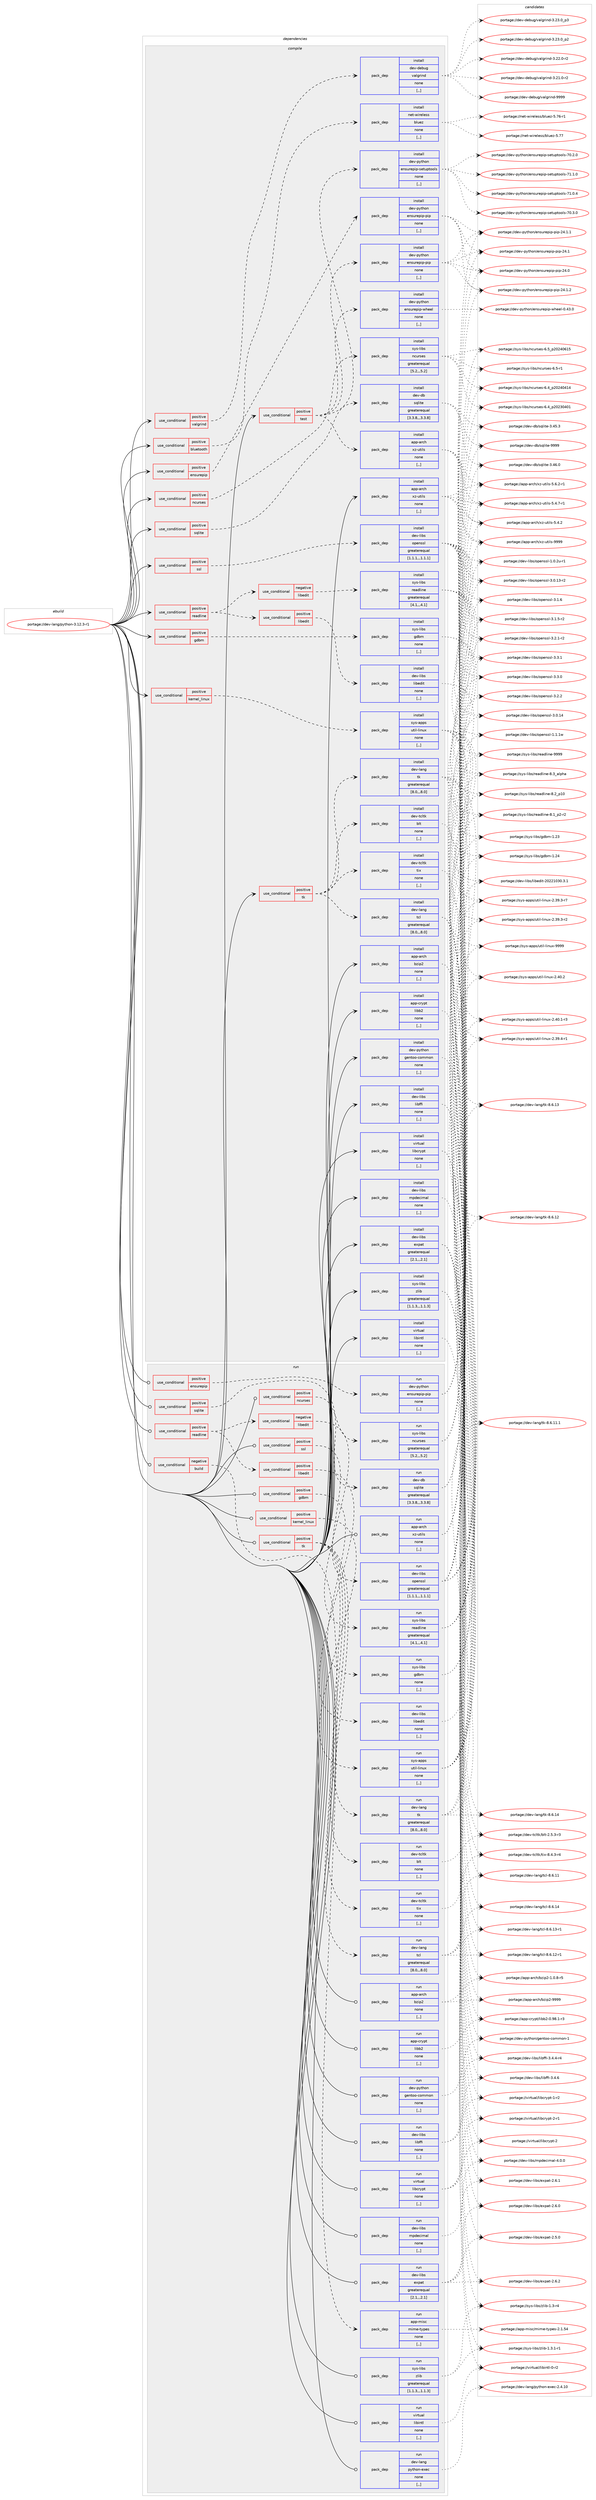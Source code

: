 digraph prolog {

# *************
# Graph options
# *************

newrank=true;
concentrate=true;
compound=true;
graph [rankdir=LR,fontname=Helvetica,fontsize=10,ranksep=1.5];#, ranksep=2.5, nodesep=0.2];
edge  [arrowhead=vee];
node  [fontname=Helvetica,fontsize=10];

# **********
# The ebuild
# **********

subgraph cluster_leftcol {
color=gray;
label=<<i>ebuild</i>>;
id [label="portage://dev-lang/python-3.12.3-r1", color=red, width=4, href="../dev-lang/python-3.12.3-r1.svg"];
}

# ****************
# The dependencies
# ****************

subgraph cluster_midcol {
color=gray;
label=<<i>dependencies</i>>;
subgraph cluster_compile {
fillcolor="#eeeeee";
style=filled;
label=<<i>compile</i>>;
subgraph cond24181 {
dependency102461 [label=<<TABLE BORDER="0" CELLBORDER="1" CELLSPACING="0" CELLPADDING="4"><TR><TD ROWSPAN="3" CELLPADDING="10">use_conditional</TD></TR><TR><TD>positive</TD></TR><TR><TD>bluetooth</TD></TR></TABLE>>, shape=none, color=red];
subgraph pack77178 {
dependency102462 [label=<<TABLE BORDER="0" CELLBORDER="1" CELLSPACING="0" CELLPADDING="4" WIDTH="220"><TR><TD ROWSPAN="6" CELLPADDING="30">pack_dep</TD></TR><TR><TD WIDTH="110">install</TD></TR><TR><TD>net-wireless</TD></TR><TR><TD>bluez</TD></TR><TR><TD>none</TD></TR><TR><TD>[,,]</TD></TR></TABLE>>, shape=none, color=blue];
}
dependency102461:e -> dependency102462:w [weight=20,style="dashed",arrowhead="vee"];
}
id:e -> dependency102461:w [weight=20,style="solid",arrowhead="vee"];
subgraph cond24182 {
dependency102463 [label=<<TABLE BORDER="0" CELLBORDER="1" CELLSPACING="0" CELLPADDING="4"><TR><TD ROWSPAN="3" CELLPADDING="10">use_conditional</TD></TR><TR><TD>positive</TD></TR><TR><TD>ensurepip</TD></TR></TABLE>>, shape=none, color=red];
subgraph pack77179 {
dependency102464 [label=<<TABLE BORDER="0" CELLBORDER="1" CELLSPACING="0" CELLPADDING="4" WIDTH="220"><TR><TD ROWSPAN="6" CELLPADDING="30">pack_dep</TD></TR><TR><TD WIDTH="110">install</TD></TR><TR><TD>dev-python</TD></TR><TR><TD>ensurepip-pip</TD></TR><TR><TD>none</TD></TR><TR><TD>[,,]</TD></TR></TABLE>>, shape=none, color=blue];
}
dependency102463:e -> dependency102464:w [weight=20,style="dashed",arrowhead="vee"];
}
id:e -> dependency102463:w [weight=20,style="solid",arrowhead="vee"];
subgraph cond24183 {
dependency102465 [label=<<TABLE BORDER="0" CELLBORDER="1" CELLSPACING="0" CELLPADDING="4"><TR><TD ROWSPAN="3" CELLPADDING="10">use_conditional</TD></TR><TR><TD>positive</TD></TR><TR><TD>gdbm</TD></TR></TABLE>>, shape=none, color=red];
subgraph pack77180 {
dependency102466 [label=<<TABLE BORDER="0" CELLBORDER="1" CELLSPACING="0" CELLPADDING="4" WIDTH="220"><TR><TD ROWSPAN="6" CELLPADDING="30">pack_dep</TD></TR><TR><TD WIDTH="110">install</TD></TR><TR><TD>sys-libs</TD></TR><TR><TD>gdbm</TD></TR><TR><TD>none</TD></TR><TR><TD>[,,]</TD></TR></TABLE>>, shape=none, color=blue];
}
dependency102465:e -> dependency102466:w [weight=20,style="dashed",arrowhead="vee"];
}
id:e -> dependency102465:w [weight=20,style="solid",arrowhead="vee"];
subgraph cond24184 {
dependency102467 [label=<<TABLE BORDER="0" CELLBORDER="1" CELLSPACING="0" CELLPADDING="4"><TR><TD ROWSPAN="3" CELLPADDING="10">use_conditional</TD></TR><TR><TD>positive</TD></TR><TR><TD>kernel_linux</TD></TR></TABLE>>, shape=none, color=red];
subgraph pack77181 {
dependency102468 [label=<<TABLE BORDER="0" CELLBORDER="1" CELLSPACING="0" CELLPADDING="4" WIDTH="220"><TR><TD ROWSPAN="6" CELLPADDING="30">pack_dep</TD></TR><TR><TD WIDTH="110">install</TD></TR><TR><TD>sys-apps</TD></TR><TR><TD>util-linux</TD></TR><TR><TD>none</TD></TR><TR><TD>[,,]</TD></TR></TABLE>>, shape=none, color=blue];
}
dependency102467:e -> dependency102468:w [weight=20,style="dashed",arrowhead="vee"];
}
id:e -> dependency102467:w [weight=20,style="solid",arrowhead="vee"];
subgraph cond24185 {
dependency102469 [label=<<TABLE BORDER="0" CELLBORDER="1" CELLSPACING="0" CELLPADDING="4"><TR><TD ROWSPAN="3" CELLPADDING="10">use_conditional</TD></TR><TR><TD>positive</TD></TR><TR><TD>ncurses</TD></TR></TABLE>>, shape=none, color=red];
subgraph pack77182 {
dependency102470 [label=<<TABLE BORDER="0" CELLBORDER="1" CELLSPACING="0" CELLPADDING="4" WIDTH="220"><TR><TD ROWSPAN="6" CELLPADDING="30">pack_dep</TD></TR><TR><TD WIDTH="110">install</TD></TR><TR><TD>sys-libs</TD></TR><TR><TD>ncurses</TD></TR><TR><TD>greaterequal</TD></TR><TR><TD>[5.2,,,5.2]</TD></TR></TABLE>>, shape=none, color=blue];
}
dependency102469:e -> dependency102470:w [weight=20,style="dashed",arrowhead="vee"];
}
id:e -> dependency102469:w [weight=20,style="solid",arrowhead="vee"];
subgraph cond24186 {
dependency102471 [label=<<TABLE BORDER="0" CELLBORDER="1" CELLSPACING="0" CELLPADDING="4"><TR><TD ROWSPAN="3" CELLPADDING="10">use_conditional</TD></TR><TR><TD>positive</TD></TR><TR><TD>readline</TD></TR></TABLE>>, shape=none, color=red];
subgraph cond24187 {
dependency102472 [label=<<TABLE BORDER="0" CELLBORDER="1" CELLSPACING="0" CELLPADDING="4"><TR><TD ROWSPAN="3" CELLPADDING="10">use_conditional</TD></TR><TR><TD>negative</TD></TR><TR><TD>libedit</TD></TR></TABLE>>, shape=none, color=red];
subgraph pack77183 {
dependency102473 [label=<<TABLE BORDER="0" CELLBORDER="1" CELLSPACING="0" CELLPADDING="4" WIDTH="220"><TR><TD ROWSPAN="6" CELLPADDING="30">pack_dep</TD></TR><TR><TD WIDTH="110">install</TD></TR><TR><TD>sys-libs</TD></TR><TR><TD>readline</TD></TR><TR><TD>greaterequal</TD></TR><TR><TD>[4.1,,,4.1]</TD></TR></TABLE>>, shape=none, color=blue];
}
dependency102472:e -> dependency102473:w [weight=20,style="dashed",arrowhead="vee"];
}
dependency102471:e -> dependency102472:w [weight=20,style="dashed",arrowhead="vee"];
subgraph cond24188 {
dependency102474 [label=<<TABLE BORDER="0" CELLBORDER="1" CELLSPACING="0" CELLPADDING="4"><TR><TD ROWSPAN="3" CELLPADDING="10">use_conditional</TD></TR><TR><TD>positive</TD></TR><TR><TD>libedit</TD></TR></TABLE>>, shape=none, color=red];
subgraph pack77184 {
dependency102475 [label=<<TABLE BORDER="0" CELLBORDER="1" CELLSPACING="0" CELLPADDING="4" WIDTH="220"><TR><TD ROWSPAN="6" CELLPADDING="30">pack_dep</TD></TR><TR><TD WIDTH="110">install</TD></TR><TR><TD>dev-libs</TD></TR><TR><TD>libedit</TD></TR><TR><TD>none</TD></TR><TR><TD>[,,]</TD></TR></TABLE>>, shape=none, color=blue];
}
dependency102474:e -> dependency102475:w [weight=20,style="dashed",arrowhead="vee"];
}
dependency102471:e -> dependency102474:w [weight=20,style="dashed",arrowhead="vee"];
}
id:e -> dependency102471:w [weight=20,style="solid",arrowhead="vee"];
subgraph cond24189 {
dependency102476 [label=<<TABLE BORDER="0" CELLBORDER="1" CELLSPACING="0" CELLPADDING="4"><TR><TD ROWSPAN="3" CELLPADDING="10">use_conditional</TD></TR><TR><TD>positive</TD></TR><TR><TD>sqlite</TD></TR></TABLE>>, shape=none, color=red];
subgraph pack77185 {
dependency102477 [label=<<TABLE BORDER="0" CELLBORDER="1" CELLSPACING="0" CELLPADDING="4" WIDTH="220"><TR><TD ROWSPAN="6" CELLPADDING="30">pack_dep</TD></TR><TR><TD WIDTH="110">install</TD></TR><TR><TD>dev-db</TD></TR><TR><TD>sqlite</TD></TR><TR><TD>greaterequal</TD></TR><TR><TD>[3.3.8,,,3.3.8]</TD></TR></TABLE>>, shape=none, color=blue];
}
dependency102476:e -> dependency102477:w [weight=20,style="dashed",arrowhead="vee"];
}
id:e -> dependency102476:w [weight=20,style="solid",arrowhead="vee"];
subgraph cond24190 {
dependency102478 [label=<<TABLE BORDER="0" CELLBORDER="1" CELLSPACING="0" CELLPADDING="4"><TR><TD ROWSPAN="3" CELLPADDING="10">use_conditional</TD></TR><TR><TD>positive</TD></TR><TR><TD>ssl</TD></TR></TABLE>>, shape=none, color=red];
subgraph pack77186 {
dependency102479 [label=<<TABLE BORDER="0" CELLBORDER="1" CELLSPACING="0" CELLPADDING="4" WIDTH="220"><TR><TD ROWSPAN="6" CELLPADDING="30">pack_dep</TD></TR><TR><TD WIDTH="110">install</TD></TR><TR><TD>dev-libs</TD></TR><TR><TD>openssl</TD></TR><TR><TD>greaterequal</TD></TR><TR><TD>[1.1.1,,,1.1.1]</TD></TR></TABLE>>, shape=none, color=blue];
}
dependency102478:e -> dependency102479:w [weight=20,style="dashed",arrowhead="vee"];
}
id:e -> dependency102478:w [weight=20,style="solid",arrowhead="vee"];
subgraph cond24191 {
dependency102480 [label=<<TABLE BORDER="0" CELLBORDER="1" CELLSPACING="0" CELLPADDING="4"><TR><TD ROWSPAN="3" CELLPADDING="10">use_conditional</TD></TR><TR><TD>positive</TD></TR><TR><TD>test</TD></TR></TABLE>>, shape=none, color=red];
subgraph pack77187 {
dependency102481 [label=<<TABLE BORDER="0" CELLBORDER="1" CELLSPACING="0" CELLPADDING="4" WIDTH="220"><TR><TD ROWSPAN="6" CELLPADDING="30">pack_dep</TD></TR><TR><TD WIDTH="110">install</TD></TR><TR><TD>app-arch</TD></TR><TR><TD>xz-utils</TD></TR><TR><TD>none</TD></TR><TR><TD>[,,]</TD></TR></TABLE>>, shape=none, color=blue];
}
dependency102480:e -> dependency102481:w [weight=20,style="dashed",arrowhead="vee"];
subgraph pack77188 {
dependency102482 [label=<<TABLE BORDER="0" CELLBORDER="1" CELLSPACING="0" CELLPADDING="4" WIDTH="220"><TR><TD ROWSPAN="6" CELLPADDING="30">pack_dep</TD></TR><TR><TD WIDTH="110">install</TD></TR><TR><TD>dev-python</TD></TR><TR><TD>ensurepip-pip</TD></TR><TR><TD>none</TD></TR><TR><TD>[,,]</TD></TR></TABLE>>, shape=none, color=blue];
}
dependency102480:e -> dependency102482:w [weight=20,style="dashed",arrowhead="vee"];
subgraph pack77189 {
dependency102483 [label=<<TABLE BORDER="0" CELLBORDER="1" CELLSPACING="0" CELLPADDING="4" WIDTH="220"><TR><TD ROWSPAN="6" CELLPADDING="30">pack_dep</TD></TR><TR><TD WIDTH="110">install</TD></TR><TR><TD>dev-python</TD></TR><TR><TD>ensurepip-setuptools</TD></TR><TR><TD>none</TD></TR><TR><TD>[,,]</TD></TR></TABLE>>, shape=none, color=blue];
}
dependency102480:e -> dependency102483:w [weight=20,style="dashed",arrowhead="vee"];
subgraph pack77190 {
dependency102484 [label=<<TABLE BORDER="0" CELLBORDER="1" CELLSPACING="0" CELLPADDING="4" WIDTH="220"><TR><TD ROWSPAN="6" CELLPADDING="30">pack_dep</TD></TR><TR><TD WIDTH="110">install</TD></TR><TR><TD>dev-python</TD></TR><TR><TD>ensurepip-wheel</TD></TR><TR><TD>none</TD></TR><TR><TD>[,,]</TD></TR></TABLE>>, shape=none, color=blue];
}
dependency102480:e -> dependency102484:w [weight=20,style="dashed",arrowhead="vee"];
}
id:e -> dependency102480:w [weight=20,style="solid",arrowhead="vee"];
subgraph cond24192 {
dependency102485 [label=<<TABLE BORDER="0" CELLBORDER="1" CELLSPACING="0" CELLPADDING="4"><TR><TD ROWSPAN="3" CELLPADDING="10">use_conditional</TD></TR><TR><TD>positive</TD></TR><TR><TD>tk</TD></TR></TABLE>>, shape=none, color=red];
subgraph pack77191 {
dependency102486 [label=<<TABLE BORDER="0" CELLBORDER="1" CELLSPACING="0" CELLPADDING="4" WIDTH="220"><TR><TD ROWSPAN="6" CELLPADDING="30">pack_dep</TD></TR><TR><TD WIDTH="110">install</TD></TR><TR><TD>dev-lang</TD></TR><TR><TD>tcl</TD></TR><TR><TD>greaterequal</TD></TR><TR><TD>[8.0,,,8.0]</TD></TR></TABLE>>, shape=none, color=blue];
}
dependency102485:e -> dependency102486:w [weight=20,style="dashed",arrowhead="vee"];
subgraph pack77192 {
dependency102487 [label=<<TABLE BORDER="0" CELLBORDER="1" CELLSPACING="0" CELLPADDING="4" WIDTH="220"><TR><TD ROWSPAN="6" CELLPADDING="30">pack_dep</TD></TR><TR><TD WIDTH="110">install</TD></TR><TR><TD>dev-lang</TD></TR><TR><TD>tk</TD></TR><TR><TD>greaterequal</TD></TR><TR><TD>[8.0,,,8.0]</TD></TR></TABLE>>, shape=none, color=blue];
}
dependency102485:e -> dependency102487:w [weight=20,style="dashed",arrowhead="vee"];
subgraph pack77193 {
dependency102488 [label=<<TABLE BORDER="0" CELLBORDER="1" CELLSPACING="0" CELLPADDING="4" WIDTH="220"><TR><TD ROWSPAN="6" CELLPADDING="30">pack_dep</TD></TR><TR><TD WIDTH="110">install</TD></TR><TR><TD>dev-tcltk</TD></TR><TR><TD>blt</TD></TR><TR><TD>none</TD></TR><TR><TD>[,,]</TD></TR></TABLE>>, shape=none, color=blue];
}
dependency102485:e -> dependency102488:w [weight=20,style="dashed",arrowhead="vee"];
subgraph pack77194 {
dependency102489 [label=<<TABLE BORDER="0" CELLBORDER="1" CELLSPACING="0" CELLPADDING="4" WIDTH="220"><TR><TD ROWSPAN="6" CELLPADDING="30">pack_dep</TD></TR><TR><TD WIDTH="110">install</TD></TR><TR><TD>dev-tcltk</TD></TR><TR><TD>tix</TD></TR><TR><TD>none</TD></TR><TR><TD>[,,]</TD></TR></TABLE>>, shape=none, color=blue];
}
dependency102485:e -> dependency102489:w [weight=20,style="dashed",arrowhead="vee"];
}
id:e -> dependency102485:w [weight=20,style="solid",arrowhead="vee"];
subgraph cond24193 {
dependency102490 [label=<<TABLE BORDER="0" CELLBORDER="1" CELLSPACING="0" CELLPADDING="4"><TR><TD ROWSPAN="3" CELLPADDING="10">use_conditional</TD></TR><TR><TD>positive</TD></TR><TR><TD>valgrind</TD></TR></TABLE>>, shape=none, color=red];
subgraph pack77195 {
dependency102491 [label=<<TABLE BORDER="0" CELLBORDER="1" CELLSPACING="0" CELLPADDING="4" WIDTH="220"><TR><TD ROWSPAN="6" CELLPADDING="30">pack_dep</TD></TR><TR><TD WIDTH="110">install</TD></TR><TR><TD>dev-debug</TD></TR><TR><TD>valgrind</TD></TR><TR><TD>none</TD></TR><TR><TD>[,,]</TD></TR></TABLE>>, shape=none, color=blue];
}
dependency102490:e -> dependency102491:w [weight=20,style="dashed",arrowhead="vee"];
}
id:e -> dependency102490:w [weight=20,style="solid",arrowhead="vee"];
subgraph pack77196 {
dependency102492 [label=<<TABLE BORDER="0" CELLBORDER="1" CELLSPACING="0" CELLPADDING="4" WIDTH="220"><TR><TD ROWSPAN="6" CELLPADDING="30">pack_dep</TD></TR><TR><TD WIDTH="110">install</TD></TR><TR><TD>app-arch</TD></TR><TR><TD>bzip2</TD></TR><TR><TD>none</TD></TR><TR><TD>[,,]</TD></TR></TABLE>>, shape=none, color=blue];
}
id:e -> dependency102492:w [weight=20,style="solid",arrowhead="vee"];
subgraph pack77197 {
dependency102493 [label=<<TABLE BORDER="0" CELLBORDER="1" CELLSPACING="0" CELLPADDING="4" WIDTH="220"><TR><TD ROWSPAN="6" CELLPADDING="30">pack_dep</TD></TR><TR><TD WIDTH="110">install</TD></TR><TR><TD>app-arch</TD></TR><TR><TD>xz-utils</TD></TR><TR><TD>none</TD></TR><TR><TD>[,,]</TD></TR></TABLE>>, shape=none, color=blue];
}
id:e -> dependency102493:w [weight=20,style="solid",arrowhead="vee"];
subgraph pack77198 {
dependency102494 [label=<<TABLE BORDER="0" CELLBORDER="1" CELLSPACING="0" CELLPADDING="4" WIDTH="220"><TR><TD ROWSPAN="6" CELLPADDING="30">pack_dep</TD></TR><TR><TD WIDTH="110">install</TD></TR><TR><TD>app-crypt</TD></TR><TR><TD>libb2</TD></TR><TR><TD>none</TD></TR><TR><TD>[,,]</TD></TR></TABLE>>, shape=none, color=blue];
}
id:e -> dependency102494:w [weight=20,style="solid",arrowhead="vee"];
subgraph pack77199 {
dependency102495 [label=<<TABLE BORDER="0" CELLBORDER="1" CELLSPACING="0" CELLPADDING="4" WIDTH="220"><TR><TD ROWSPAN="6" CELLPADDING="30">pack_dep</TD></TR><TR><TD WIDTH="110">install</TD></TR><TR><TD>dev-libs</TD></TR><TR><TD>expat</TD></TR><TR><TD>greaterequal</TD></TR><TR><TD>[2.1,,,2.1]</TD></TR></TABLE>>, shape=none, color=blue];
}
id:e -> dependency102495:w [weight=20,style="solid",arrowhead="vee"];
subgraph pack77200 {
dependency102496 [label=<<TABLE BORDER="0" CELLBORDER="1" CELLSPACING="0" CELLPADDING="4" WIDTH="220"><TR><TD ROWSPAN="6" CELLPADDING="30">pack_dep</TD></TR><TR><TD WIDTH="110">install</TD></TR><TR><TD>dev-libs</TD></TR><TR><TD>libffi</TD></TR><TR><TD>none</TD></TR><TR><TD>[,,]</TD></TR></TABLE>>, shape=none, color=blue];
}
id:e -> dependency102496:w [weight=20,style="solid",arrowhead="vee"];
subgraph pack77201 {
dependency102497 [label=<<TABLE BORDER="0" CELLBORDER="1" CELLSPACING="0" CELLPADDING="4" WIDTH="220"><TR><TD ROWSPAN="6" CELLPADDING="30">pack_dep</TD></TR><TR><TD WIDTH="110">install</TD></TR><TR><TD>dev-libs</TD></TR><TR><TD>mpdecimal</TD></TR><TR><TD>none</TD></TR><TR><TD>[,,]</TD></TR></TABLE>>, shape=none, color=blue];
}
id:e -> dependency102497:w [weight=20,style="solid",arrowhead="vee"];
subgraph pack77202 {
dependency102498 [label=<<TABLE BORDER="0" CELLBORDER="1" CELLSPACING="0" CELLPADDING="4" WIDTH="220"><TR><TD ROWSPAN="6" CELLPADDING="30">pack_dep</TD></TR><TR><TD WIDTH="110">install</TD></TR><TR><TD>dev-python</TD></TR><TR><TD>gentoo-common</TD></TR><TR><TD>none</TD></TR><TR><TD>[,,]</TD></TR></TABLE>>, shape=none, color=blue];
}
id:e -> dependency102498:w [weight=20,style="solid",arrowhead="vee"];
subgraph pack77203 {
dependency102499 [label=<<TABLE BORDER="0" CELLBORDER="1" CELLSPACING="0" CELLPADDING="4" WIDTH="220"><TR><TD ROWSPAN="6" CELLPADDING="30">pack_dep</TD></TR><TR><TD WIDTH="110">install</TD></TR><TR><TD>sys-libs</TD></TR><TR><TD>zlib</TD></TR><TR><TD>greaterequal</TD></TR><TR><TD>[1.1.3,,,1.1.3]</TD></TR></TABLE>>, shape=none, color=blue];
}
id:e -> dependency102499:w [weight=20,style="solid",arrowhead="vee"];
subgraph pack77204 {
dependency102500 [label=<<TABLE BORDER="0" CELLBORDER="1" CELLSPACING="0" CELLPADDING="4" WIDTH="220"><TR><TD ROWSPAN="6" CELLPADDING="30">pack_dep</TD></TR><TR><TD WIDTH="110">install</TD></TR><TR><TD>virtual</TD></TR><TR><TD>libcrypt</TD></TR><TR><TD>none</TD></TR><TR><TD>[,,]</TD></TR></TABLE>>, shape=none, color=blue];
}
id:e -> dependency102500:w [weight=20,style="solid",arrowhead="vee"];
subgraph pack77205 {
dependency102501 [label=<<TABLE BORDER="0" CELLBORDER="1" CELLSPACING="0" CELLPADDING="4" WIDTH="220"><TR><TD ROWSPAN="6" CELLPADDING="30">pack_dep</TD></TR><TR><TD WIDTH="110">install</TD></TR><TR><TD>virtual</TD></TR><TR><TD>libintl</TD></TR><TR><TD>none</TD></TR><TR><TD>[,,]</TD></TR></TABLE>>, shape=none, color=blue];
}
id:e -> dependency102501:w [weight=20,style="solid",arrowhead="vee"];
}
subgraph cluster_compileandrun {
fillcolor="#eeeeee";
style=filled;
label=<<i>compile and run</i>>;
}
subgraph cluster_run {
fillcolor="#eeeeee";
style=filled;
label=<<i>run</i>>;
subgraph cond24194 {
dependency102502 [label=<<TABLE BORDER="0" CELLBORDER="1" CELLSPACING="0" CELLPADDING="4"><TR><TD ROWSPAN="3" CELLPADDING="10">use_conditional</TD></TR><TR><TD>negative</TD></TR><TR><TD>build</TD></TR></TABLE>>, shape=none, color=red];
subgraph pack77206 {
dependency102503 [label=<<TABLE BORDER="0" CELLBORDER="1" CELLSPACING="0" CELLPADDING="4" WIDTH="220"><TR><TD ROWSPAN="6" CELLPADDING="30">pack_dep</TD></TR><TR><TD WIDTH="110">run</TD></TR><TR><TD>app-misc</TD></TR><TR><TD>mime-types</TD></TR><TR><TD>none</TD></TR><TR><TD>[,,]</TD></TR></TABLE>>, shape=none, color=blue];
}
dependency102502:e -> dependency102503:w [weight=20,style="dashed",arrowhead="vee"];
}
id:e -> dependency102502:w [weight=20,style="solid",arrowhead="odot"];
subgraph cond24195 {
dependency102504 [label=<<TABLE BORDER="0" CELLBORDER="1" CELLSPACING="0" CELLPADDING="4"><TR><TD ROWSPAN="3" CELLPADDING="10">use_conditional</TD></TR><TR><TD>positive</TD></TR><TR><TD>ensurepip</TD></TR></TABLE>>, shape=none, color=red];
subgraph pack77207 {
dependency102505 [label=<<TABLE BORDER="0" CELLBORDER="1" CELLSPACING="0" CELLPADDING="4" WIDTH="220"><TR><TD ROWSPAN="6" CELLPADDING="30">pack_dep</TD></TR><TR><TD WIDTH="110">run</TD></TR><TR><TD>dev-python</TD></TR><TR><TD>ensurepip-pip</TD></TR><TR><TD>none</TD></TR><TR><TD>[,,]</TD></TR></TABLE>>, shape=none, color=blue];
}
dependency102504:e -> dependency102505:w [weight=20,style="dashed",arrowhead="vee"];
}
id:e -> dependency102504:w [weight=20,style="solid",arrowhead="odot"];
subgraph cond24196 {
dependency102506 [label=<<TABLE BORDER="0" CELLBORDER="1" CELLSPACING="0" CELLPADDING="4"><TR><TD ROWSPAN="3" CELLPADDING="10">use_conditional</TD></TR><TR><TD>positive</TD></TR><TR><TD>gdbm</TD></TR></TABLE>>, shape=none, color=red];
subgraph pack77208 {
dependency102507 [label=<<TABLE BORDER="0" CELLBORDER="1" CELLSPACING="0" CELLPADDING="4" WIDTH="220"><TR><TD ROWSPAN="6" CELLPADDING="30">pack_dep</TD></TR><TR><TD WIDTH="110">run</TD></TR><TR><TD>sys-libs</TD></TR><TR><TD>gdbm</TD></TR><TR><TD>none</TD></TR><TR><TD>[,,]</TD></TR></TABLE>>, shape=none, color=blue];
}
dependency102506:e -> dependency102507:w [weight=20,style="dashed",arrowhead="vee"];
}
id:e -> dependency102506:w [weight=20,style="solid",arrowhead="odot"];
subgraph cond24197 {
dependency102508 [label=<<TABLE BORDER="0" CELLBORDER="1" CELLSPACING="0" CELLPADDING="4"><TR><TD ROWSPAN="3" CELLPADDING="10">use_conditional</TD></TR><TR><TD>positive</TD></TR><TR><TD>kernel_linux</TD></TR></TABLE>>, shape=none, color=red];
subgraph pack77209 {
dependency102509 [label=<<TABLE BORDER="0" CELLBORDER="1" CELLSPACING="0" CELLPADDING="4" WIDTH="220"><TR><TD ROWSPAN="6" CELLPADDING="30">pack_dep</TD></TR><TR><TD WIDTH="110">run</TD></TR><TR><TD>sys-apps</TD></TR><TR><TD>util-linux</TD></TR><TR><TD>none</TD></TR><TR><TD>[,,]</TD></TR></TABLE>>, shape=none, color=blue];
}
dependency102508:e -> dependency102509:w [weight=20,style="dashed",arrowhead="vee"];
}
id:e -> dependency102508:w [weight=20,style="solid",arrowhead="odot"];
subgraph cond24198 {
dependency102510 [label=<<TABLE BORDER="0" CELLBORDER="1" CELLSPACING="0" CELLPADDING="4"><TR><TD ROWSPAN="3" CELLPADDING="10">use_conditional</TD></TR><TR><TD>positive</TD></TR><TR><TD>ncurses</TD></TR></TABLE>>, shape=none, color=red];
subgraph pack77210 {
dependency102511 [label=<<TABLE BORDER="0" CELLBORDER="1" CELLSPACING="0" CELLPADDING="4" WIDTH="220"><TR><TD ROWSPAN="6" CELLPADDING="30">pack_dep</TD></TR><TR><TD WIDTH="110">run</TD></TR><TR><TD>sys-libs</TD></TR><TR><TD>ncurses</TD></TR><TR><TD>greaterequal</TD></TR><TR><TD>[5.2,,,5.2]</TD></TR></TABLE>>, shape=none, color=blue];
}
dependency102510:e -> dependency102511:w [weight=20,style="dashed",arrowhead="vee"];
}
id:e -> dependency102510:w [weight=20,style="solid",arrowhead="odot"];
subgraph cond24199 {
dependency102512 [label=<<TABLE BORDER="0" CELLBORDER="1" CELLSPACING="0" CELLPADDING="4"><TR><TD ROWSPAN="3" CELLPADDING="10">use_conditional</TD></TR><TR><TD>positive</TD></TR><TR><TD>readline</TD></TR></TABLE>>, shape=none, color=red];
subgraph cond24200 {
dependency102513 [label=<<TABLE BORDER="0" CELLBORDER="1" CELLSPACING="0" CELLPADDING="4"><TR><TD ROWSPAN="3" CELLPADDING="10">use_conditional</TD></TR><TR><TD>negative</TD></TR><TR><TD>libedit</TD></TR></TABLE>>, shape=none, color=red];
subgraph pack77211 {
dependency102514 [label=<<TABLE BORDER="0" CELLBORDER="1" CELLSPACING="0" CELLPADDING="4" WIDTH="220"><TR><TD ROWSPAN="6" CELLPADDING="30">pack_dep</TD></TR><TR><TD WIDTH="110">run</TD></TR><TR><TD>sys-libs</TD></TR><TR><TD>readline</TD></TR><TR><TD>greaterequal</TD></TR><TR><TD>[4.1,,,4.1]</TD></TR></TABLE>>, shape=none, color=blue];
}
dependency102513:e -> dependency102514:w [weight=20,style="dashed",arrowhead="vee"];
}
dependency102512:e -> dependency102513:w [weight=20,style="dashed",arrowhead="vee"];
subgraph cond24201 {
dependency102515 [label=<<TABLE BORDER="0" CELLBORDER="1" CELLSPACING="0" CELLPADDING="4"><TR><TD ROWSPAN="3" CELLPADDING="10">use_conditional</TD></TR><TR><TD>positive</TD></TR><TR><TD>libedit</TD></TR></TABLE>>, shape=none, color=red];
subgraph pack77212 {
dependency102516 [label=<<TABLE BORDER="0" CELLBORDER="1" CELLSPACING="0" CELLPADDING="4" WIDTH="220"><TR><TD ROWSPAN="6" CELLPADDING="30">pack_dep</TD></TR><TR><TD WIDTH="110">run</TD></TR><TR><TD>dev-libs</TD></TR><TR><TD>libedit</TD></TR><TR><TD>none</TD></TR><TR><TD>[,,]</TD></TR></TABLE>>, shape=none, color=blue];
}
dependency102515:e -> dependency102516:w [weight=20,style="dashed",arrowhead="vee"];
}
dependency102512:e -> dependency102515:w [weight=20,style="dashed",arrowhead="vee"];
}
id:e -> dependency102512:w [weight=20,style="solid",arrowhead="odot"];
subgraph cond24202 {
dependency102517 [label=<<TABLE BORDER="0" CELLBORDER="1" CELLSPACING="0" CELLPADDING="4"><TR><TD ROWSPAN="3" CELLPADDING="10">use_conditional</TD></TR><TR><TD>positive</TD></TR><TR><TD>sqlite</TD></TR></TABLE>>, shape=none, color=red];
subgraph pack77213 {
dependency102518 [label=<<TABLE BORDER="0" CELLBORDER="1" CELLSPACING="0" CELLPADDING="4" WIDTH="220"><TR><TD ROWSPAN="6" CELLPADDING="30">pack_dep</TD></TR><TR><TD WIDTH="110">run</TD></TR><TR><TD>dev-db</TD></TR><TR><TD>sqlite</TD></TR><TR><TD>greaterequal</TD></TR><TR><TD>[3.3.8,,,3.3.8]</TD></TR></TABLE>>, shape=none, color=blue];
}
dependency102517:e -> dependency102518:w [weight=20,style="dashed",arrowhead="vee"];
}
id:e -> dependency102517:w [weight=20,style="solid",arrowhead="odot"];
subgraph cond24203 {
dependency102519 [label=<<TABLE BORDER="0" CELLBORDER="1" CELLSPACING="0" CELLPADDING="4"><TR><TD ROWSPAN="3" CELLPADDING="10">use_conditional</TD></TR><TR><TD>positive</TD></TR><TR><TD>ssl</TD></TR></TABLE>>, shape=none, color=red];
subgraph pack77214 {
dependency102520 [label=<<TABLE BORDER="0" CELLBORDER="1" CELLSPACING="0" CELLPADDING="4" WIDTH="220"><TR><TD ROWSPAN="6" CELLPADDING="30">pack_dep</TD></TR><TR><TD WIDTH="110">run</TD></TR><TR><TD>dev-libs</TD></TR><TR><TD>openssl</TD></TR><TR><TD>greaterequal</TD></TR><TR><TD>[1.1.1,,,1.1.1]</TD></TR></TABLE>>, shape=none, color=blue];
}
dependency102519:e -> dependency102520:w [weight=20,style="dashed",arrowhead="vee"];
}
id:e -> dependency102519:w [weight=20,style="solid",arrowhead="odot"];
subgraph cond24204 {
dependency102521 [label=<<TABLE BORDER="0" CELLBORDER="1" CELLSPACING="0" CELLPADDING="4"><TR><TD ROWSPAN="3" CELLPADDING="10">use_conditional</TD></TR><TR><TD>positive</TD></TR><TR><TD>tk</TD></TR></TABLE>>, shape=none, color=red];
subgraph pack77215 {
dependency102522 [label=<<TABLE BORDER="0" CELLBORDER="1" CELLSPACING="0" CELLPADDING="4" WIDTH="220"><TR><TD ROWSPAN="6" CELLPADDING="30">pack_dep</TD></TR><TR><TD WIDTH="110">run</TD></TR><TR><TD>dev-lang</TD></TR><TR><TD>tcl</TD></TR><TR><TD>greaterequal</TD></TR><TR><TD>[8.0,,,8.0]</TD></TR></TABLE>>, shape=none, color=blue];
}
dependency102521:e -> dependency102522:w [weight=20,style="dashed",arrowhead="vee"];
subgraph pack77216 {
dependency102523 [label=<<TABLE BORDER="0" CELLBORDER="1" CELLSPACING="0" CELLPADDING="4" WIDTH="220"><TR><TD ROWSPAN="6" CELLPADDING="30">pack_dep</TD></TR><TR><TD WIDTH="110">run</TD></TR><TR><TD>dev-lang</TD></TR><TR><TD>tk</TD></TR><TR><TD>greaterequal</TD></TR><TR><TD>[8.0,,,8.0]</TD></TR></TABLE>>, shape=none, color=blue];
}
dependency102521:e -> dependency102523:w [weight=20,style="dashed",arrowhead="vee"];
subgraph pack77217 {
dependency102524 [label=<<TABLE BORDER="0" CELLBORDER="1" CELLSPACING="0" CELLPADDING="4" WIDTH="220"><TR><TD ROWSPAN="6" CELLPADDING="30">pack_dep</TD></TR><TR><TD WIDTH="110">run</TD></TR><TR><TD>dev-tcltk</TD></TR><TR><TD>blt</TD></TR><TR><TD>none</TD></TR><TR><TD>[,,]</TD></TR></TABLE>>, shape=none, color=blue];
}
dependency102521:e -> dependency102524:w [weight=20,style="dashed",arrowhead="vee"];
subgraph pack77218 {
dependency102525 [label=<<TABLE BORDER="0" CELLBORDER="1" CELLSPACING="0" CELLPADDING="4" WIDTH="220"><TR><TD ROWSPAN="6" CELLPADDING="30">pack_dep</TD></TR><TR><TD WIDTH="110">run</TD></TR><TR><TD>dev-tcltk</TD></TR><TR><TD>tix</TD></TR><TR><TD>none</TD></TR><TR><TD>[,,]</TD></TR></TABLE>>, shape=none, color=blue];
}
dependency102521:e -> dependency102525:w [weight=20,style="dashed",arrowhead="vee"];
}
id:e -> dependency102521:w [weight=20,style="solid",arrowhead="odot"];
subgraph pack77219 {
dependency102526 [label=<<TABLE BORDER="0" CELLBORDER="1" CELLSPACING="0" CELLPADDING="4" WIDTH="220"><TR><TD ROWSPAN="6" CELLPADDING="30">pack_dep</TD></TR><TR><TD WIDTH="110">run</TD></TR><TR><TD>app-arch</TD></TR><TR><TD>bzip2</TD></TR><TR><TD>none</TD></TR><TR><TD>[,,]</TD></TR></TABLE>>, shape=none, color=blue];
}
id:e -> dependency102526:w [weight=20,style="solid",arrowhead="odot"];
subgraph pack77220 {
dependency102527 [label=<<TABLE BORDER="0" CELLBORDER="1" CELLSPACING="0" CELLPADDING="4" WIDTH="220"><TR><TD ROWSPAN="6" CELLPADDING="30">pack_dep</TD></TR><TR><TD WIDTH="110">run</TD></TR><TR><TD>app-arch</TD></TR><TR><TD>xz-utils</TD></TR><TR><TD>none</TD></TR><TR><TD>[,,]</TD></TR></TABLE>>, shape=none, color=blue];
}
id:e -> dependency102527:w [weight=20,style="solid",arrowhead="odot"];
subgraph pack77221 {
dependency102528 [label=<<TABLE BORDER="0" CELLBORDER="1" CELLSPACING="0" CELLPADDING="4" WIDTH="220"><TR><TD ROWSPAN="6" CELLPADDING="30">pack_dep</TD></TR><TR><TD WIDTH="110">run</TD></TR><TR><TD>app-crypt</TD></TR><TR><TD>libb2</TD></TR><TR><TD>none</TD></TR><TR><TD>[,,]</TD></TR></TABLE>>, shape=none, color=blue];
}
id:e -> dependency102528:w [weight=20,style="solid",arrowhead="odot"];
subgraph pack77222 {
dependency102529 [label=<<TABLE BORDER="0" CELLBORDER="1" CELLSPACING="0" CELLPADDING="4" WIDTH="220"><TR><TD ROWSPAN="6" CELLPADDING="30">pack_dep</TD></TR><TR><TD WIDTH="110">run</TD></TR><TR><TD>dev-lang</TD></TR><TR><TD>python-exec</TD></TR><TR><TD>none</TD></TR><TR><TD>[,,]</TD></TR></TABLE>>, shape=none, color=blue];
}
id:e -> dependency102529:w [weight=20,style="solid",arrowhead="odot"];
subgraph pack77223 {
dependency102530 [label=<<TABLE BORDER="0" CELLBORDER="1" CELLSPACING="0" CELLPADDING="4" WIDTH="220"><TR><TD ROWSPAN="6" CELLPADDING="30">pack_dep</TD></TR><TR><TD WIDTH="110">run</TD></TR><TR><TD>dev-libs</TD></TR><TR><TD>expat</TD></TR><TR><TD>greaterequal</TD></TR><TR><TD>[2.1,,,2.1]</TD></TR></TABLE>>, shape=none, color=blue];
}
id:e -> dependency102530:w [weight=20,style="solid",arrowhead="odot"];
subgraph pack77224 {
dependency102531 [label=<<TABLE BORDER="0" CELLBORDER="1" CELLSPACING="0" CELLPADDING="4" WIDTH="220"><TR><TD ROWSPAN="6" CELLPADDING="30">pack_dep</TD></TR><TR><TD WIDTH="110">run</TD></TR><TR><TD>dev-libs</TD></TR><TR><TD>libffi</TD></TR><TR><TD>none</TD></TR><TR><TD>[,,]</TD></TR></TABLE>>, shape=none, color=blue];
}
id:e -> dependency102531:w [weight=20,style="solid",arrowhead="odot"];
subgraph pack77225 {
dependency102532 [label=<<TABLE BORDER="0" CELLBORDER="1" CELLSPACING="0" CELLPADDING="4" WIDTH="220"><TR><TD ROWSPAN="6" CELLPADDING="30">pack_dep</TD></TR><TR><TD WIDTH="110">run</TD></TR><TR><TD>dev-libs</TD></TR><TR><TD>mpdecimal</TD></TR><TR><TD>none</TD></TR><TR><TD>[,,]</TD></TR></TABLE>>, shape=none, color=blue];
}
id:e -> dependency102532:w [weight=20,style="solid",arrowhead="odot"];
subgraph pack77226 {
dependency102533 [label=<<TABLE BORDER="0" CELLBORDER="1" CELLSPACING="0" CELLPADDING="4" WIDTH="220"><TR><TD ROWSPAN="6" CELLPADDING="30">pack_dep</TD></TR><TR><TD WIDTH="110">run</TD></TR><TR><TD>dev-python</TD></TR><TR><TD>gentoo-common</TD></TR><TR><TD>none</TD></TR><TR><TD>[,,]</TD></TR></TABLE>>, shape=none, color=blue];
}
id:e -> dependency102533:w [weight=20,style="solid",arrowhead="odot"];
subgraph pack77227 {
dependency102534 [label=<<TABLE BORDER="0" CELLBORDER="1" CELLSPACING="0" CELLPADDING="4" WIDTH="220"><TR><TD ROWSPAN="6" CELLPADDING="30">pack_dep</TD></TR><TR><TD WIDTH="110">run</TD></TR><TR><TD>sys-libs</TD></TR><TR><TD>zlib</TD></TR><TR><TD>greaterequal</TD></TR><TR><TD>[1.1.3,,,1.1.3]</TD></TR></TABLE>>, shape=none, color=blue];
}
id:e -> dependency102534:w [weight=20,style="solid",arrowhead="odot"];
subgraph pack77228 {
dependency102535 [label=<<TABLE BORDER="0" CELLBORDER="1" CELLSPACING="0" CELLPADDING="4" WIDTH="220"><TR><TD ROWSPAN="6" CELLPADDING="30">pack_dep</TD></TR><TR><TD WIDTH="110">run</TD></TR><TR><TD>virtual</TD></TR><TR><TD>libcrypt</TD></TR><TR><TD>none</TD></TR><TR><TD>[,,]</TD></TR></TABLE>>, shape=none, color=blue];
}
id:e -> dependency102535:w [weight=20,style="solid",arrowhead="odot"];
subgraph pack77229 {
dependency102536 [label=<<TABLE BORDER="0" CELLBORDER="1" CELLSPACING="0" CELLPADDING="4" WIDTH="220"><TR><TD ROWSPAN="6" CELLPADDING="30">pack_dep</TD></TR><TR><TD WIDTH="110">run</TD></TR><TR><TD>virtual</TD></TR><TR><TD>libintl</TD></TR><TR><TD>none</TD></TR><TR><TD>[,,]</TD></TR></TABLE>>, shape=none, color=blue];
}
id:e -> dependency102536:w [weight=20,style="solid",arrowhead="odot"];
}
}

# **************
# The candidates
# **************

subgraph cluster_choices {
rank=same;
color=gray;
label=<<i>candidates</i>>;

subgraph choice77178 {
color=black;
nodesep=1;
choice1101011164511910511410110810111511547981081171011224553465555 [label="portage://net-wireless/bluez-5.77", color=red, width=4,href="../net-wireless/bluez-5.77.svg"];
choice11010111645119105114101108101115115479810811710112245534655544511449 [label="portage://net-wireless/bluez-5.76-r1", color=red, width=4,href="../net-wireless/bluez-5.76-r1.svg"];
dependency102462:e -> choice1101011164511910511410110810111511547981081171011224553465555:w [style=dotted,weight="100"];
dependency102462:e -> choice11010111645119105114101108101115115479810811710112245534655544511449:w [style=dotted,weight="100"];
}
subgraph choice77179 {
color=black;
nodesep=1;
choice10010111845112121116104111110471011101151171141011121051124511210511245505246494650 [label="portage://dev-python/ensurepip-pip-24.1.2", color=red, width=4,href="../dev-python/ensurepip-pip-24.1.2.svg"];
choice10010111845112121116104111110471011101151171141011121051124511210511245505246494649 [label="portage://dev-python/ensurepip-pip-24.1.1", color=red, width=4,href="../dev-python/ensurepip-pip-24.1.1.svg"];
choice1001011184511212111610411111047101110115117114101112105112451121051124550524649 [label="portage://dev-python/ensurepip-pip-24.1", color=red, width=4,href="../dev-python/ensurepip-pip-24.1.svg"];
choice1001011184511212111610411111047101110115117114101112105112451121051124550524648 [label="portage://dev-python/ensurepip-pip-24.0", color=red, width=4,href="../dev-python/ensurepip-pip-24.0.svg"];
dependency102464:e -> choice10010111845112121116104111110471011101151171141011121051124511210511245505246494650:w [style=dotted,weight="100"];
dependency102464:e -> choice10010111845112121116104111110471011101151171141011121051124511210511245505246494649:w [style=dotted,weight="100"];
dependency102464:e -> choice1001011184511212111610411111047101110115117114101112105112451121051124550524649:w [style=dotted,weight="100"];
dependency102464:e -> choice1001011184511212111610411111047101110115117114101112105112451121051124550524648:w [style=dotted,weight="100"];
}
subgraph choice77180 {
color=black;
nodesep=1;
choice115121115451081059811547103100981094549465052 [label="portage://sys-libs/gdbm-1.24", color=red, width=4,href="../sys-libs/gdbm-1.24.svg"];
choice115121115451081059811547103100981094549465051 [label="portage://sys-libs/gdbm-1.23", color=red, width=4,href="../sys-libs/gdbm-1.23.svg"];
dependency102466:e -> choice115121115451081059811547103100981094549465052:w [style=dotted,weight="100"];
dependency102466:e -> choice115121115451081059811547103100981094549465051:w [style=dotted,weight="100"];
}
subgraph choice77181 {
color=black;
nodesep=1;
choice115121115459711211211547117116105108451081051101171204557575757 [label="portage://sys-apps/util-linux-9999", color=red, width=4,href="../sys-apps/util-linux-9999.svg"];
choice1151211154597112112115471171161051084510810511011712045504652484650 [label="portage://sys-apps/util-linux-2.40.2", color=red, width=4,href="../sys-apps/util-linux-2.40.2.svg"];
choice11512111545971121121154711711610510845108105110117120455046524846494511451 [label="portage://sys-apps/util-linux-2.40.1-r3", color=red, width=4,href="../sys-apps/util-linux-2.40.1-r3.svg"];
choice11512111545971121121154711711610510845108105110117120455046515746524511449 [label="portage://sys-apps/util-linux-2.39.4-r1", color=red, width=4,href="../sys-apps/util-linux-2.39.4-r1.svg"];
choice11512111545971121121154711711610510845108105110117120455046515746514511455 [label="portage://sys-apps/util-linux-2.39.3-r7", color=red, width=4,href="../sys-apps/util-linux-2.39.3-r7.svg"];
choice11512111545971121121154711711610510845108105110117120455046515746514511450 [label="portage://sys-apps/util-linux-2.39.3-r2", color=red, width=4,href="../sys-apps/util-linux-2.39.3-r2.svg"];
dependency102468:e -> choice115121115459711211211547117116105108451081051101171204557575757:w [style=dotted,weight="100"];
dependency102468:e -> choice1151211154597112112115471171161051084510810511011712045504652484650:w [style=dotted,weight="100"];
dependency102468:e -> choice11512111545971121121154711711610510845108105110117120455046524846494511451:w [style=dotted,weight="100"];
dependency102468:e -> choice11512111545971121121154711711610510845108105110117120455046515746524511449:w [style=dotted,weight="100"];
dependency102468:e -> choice11512111545971121121154711711610510845108105110117120455046515746514511455:w [style=dotted,weight="100"];
dependency102468:e -> choice11512111545971121121154711711610510845108105110117120455046515746514511450:w [style=dotted,weight="100"];
}
subgraph choice77182 {
color=black;
nodesep=1;
choice1151211154510810598115471109911711411510111545544653951125048505248544953 [label="portage://sys-libs/ncurses-6.5_p20240615", color=red, width=4,href="../sys-libs/ncurses-6.5_p20240615.svg"];
choice11512111545108105981154711099117114115101115455446534511449 [label="portage://sys-libs/ncurses-6.5-r1", color=red, width=4,href="../sys-libs/ncurses-6.5-r1.svg"];
choice1151211154510810598115471109911711411510111545544652951125048505248524952 [label="portage://sys-libs/ncurses-6.4_p20240414", color=red, width=4,href="../sys-libs/ncurses-6.4_p20240414.svg"];
choice1151211154510810598115471109911711411510111545544652951125048505148524849 [label="portage://sys-libs/ncurses-6.4_p20230401", color=red, width=4,href="../sys-libs/ncurses-6.4_p20230401.svg"];
dependency102470:e -> choice1151211154510810598115471109911711411510111545544653951125048505248544953:w [style=dotted,weight="100"];
dependency102470:e -> choice11512111545108105981154711099117114115101115455446534511449:w [style=dotted,weight="100"];
dependency102470:e -> choice1151211154510810598115471109911711411510111545544652951125048505248524952:w [style=dotted,weight="100"];
dependency102470:e -> choice1151211154510810598115471109911711411510111545544652951125048505148524849:w [style=dotted,weight="100"];
}
subgraph choice77183 {
color=black;
nodesep=1;
choice115121115451081059811547114101971001081051101014557575757 [label="portage://sys-libs/readline-9999", color=red, width=4,href="../sys-libs/readline-9999.svg"];
choice1151211154510810598115471141019710010810511010145564651959710811210497 [label="portage://sys-libs/readline-8.3_alpha", color=red, width=4,href="../sys-libs/readline-8.3_alpha.svg"];
choice1151211154510810598115471141019710010810511010145564650951124948 [label="portage://sys-libs/readline-8.2_p10", color=red, width=4,href="../sys-libs/readline-8.2_p10.svg"];
choice115121115451081059811547114101971001081051101014556464995112504511450 [label="portage://sys-libs/readline-8.1_p2-r2", color=red, width=4,href="../sys-libs/readline-8.1_p2-r2.svg"];
dependency102473:e -> choice115121115451081059811547114101971001081051101014557575757:w [style=dotted,weight="100"];
dependency102473:e -> choice1151211154510810598115471141019710010810511010145564651959710811210497:w [style=dotted,weight="100"];
dependency102473:e -> choice1151211154510810598115471141019710010810511010145564650951124948:w [style=dotted,weight="100"];
dependency102473:e -> choice115121115451081059811547114101971001081051101014556464995112504511450:w [style=dotted,weight="100"];
}
subgraph choice77184 {
color=black;
nodesep=1;
choice1001011184510810598115471081059810110010511645504850504948514846514649 [label="portage://dev-libs/libedit-20221030.3.1", color=red, width=4,href="../dev-libs/libedit-20221030.3.1.svg"];
dependency102475:e -> choice1001011184510810598115471081059810110010511645504850504948514846514649:w [style=dotted,weight="100"];
}
subgraph choice77185 {
color=black;
nodesep=1;
choice1001011184510098471151131081051161014557575757 [label="portage://dev-db/sqlite-9999", color=red, width=4,href="../dev-db/sqlite-9999.svg"];
choice10010111845100984711511310810511610145514652544648 [label="portage://dev-db/sqlite-3.46.0", color=red, width=4,href="../dev-db/sqlite-3.46.0.svg"];
choice10010111845100984711511310810511610145514652534651 [label="portage://dev-db/sqlite-3.45.3", color=red, width=4,href="../dev-db/sqlite-3.45.3.svg"];
dependency102477:e -> choice1001011184510098471151131081051161014557575757:w [style=dotted,weight="100"];
dependency102477:e -> choice10010111845100984711511310810511610145514652544648:w [style=dotted,weight="100"];
dependency102477:e -> choice10010111845100984711511310810511610145514652534651:w [style=dotted,weight="100"];
}
subgraph choice77186 {
color=black;
nodesep=1;
choice100101118451081059811547111112101110115115108455146514649 [label="portage://dev-libs/openssl-3.3.1", color=red, width=4,href="../dev-libs/openssl-3.3.1.svg"];
choice100101118451081059811547111112101110115115108455146514648 [label="portage://dev-libs/openssl-3.3.0", color=red, width=4,href="../dev-libs/openssl-3.3.0.svg"];
choice100101118451081059811547111112101110115115108455146504650 [label="portage://dev-libs/openssl-3.2.2", color=red, width=4,href="../dev-libs/openssl-3.2.2.svg"];
choice1001011184510810598115471111121011101151151084551465046494511450 [label="portage://dev-libs/openssl-3.2.1-r2", color=red, width=4,href="../dev-libs/openssl-3.2.1-r2.svg"];
choice100101118451081059811547111112101110115115108455146494654 [label="portage://dev-libs/openssl-3.1.6", color=red, width=4,href="../dev-libs/openssl-3.1.6.svg"];
choice1001011184510810598115471111121011101151151084551464946534511450 [label="portage://dev-libs/openssl-3.1.5-r2", color=red, width=4,href="../dev-libs/openssl-3.1.5-r2.svg"];
choice10010111845108105981154711111210111011511510845514648464952 [label="portage://dev-libs/openssl-3.0.14", color=red, width=4,href="../dev-libs/openssl-3.0.14.svg"];
choice100101118451081059811547111112101110115115108455146484649514511450 [label="portage://dev-libs/openssl-3.0.13-r2", color=red, width=4,href="../dev-libs/openssl-3.0.13-r2.svg"];
choice100101118451081059811547111112101110115115108454946494649119 [label="portage://dev-libs/openssl-1.1.1w", color=red, width=4,href="../dev-libs/openssl-1.1.1w.svg"];
choice1001011184510810598115471111121011101151151084549464846501174511449 [label="portage://dev-libs/openssl-1.0.2u-r1", color=red, width=4,href="../dev-libs/openssl-1.0.2u-r1.svg"];
dependency102479:e -> choice100101118451081059811547111112101110115115108455146514649:w [style=dotted,weight="100"];
dependency102479:e -> choice100101118451081059811547111112101110115115108455146514648:w [style=dotted,weight="100"];
dependency102479:e -> choice100101118451081059811547111112101110115115108455146504650:w [style=dotted,weight="100"];
dependency102479:e -> choice1001011184510810598115471111121011101151151084551465046494511450:w [style=dotted,weight="100"];
dependency102479:e -> choice100101118451081059811547111112101110115115108455146494654:w [style=dotted,weight="100"];
dependency102479:e -> choice1001011184510810598115471111121011101151151084551464946534511450:w [style=dotted,weight="100"];
dependency102479:e -> choice10010111845108105981154711111210111011511510845514648464952:w [style=dotted,weight="100"];
dependency102479:e -> choice100101118451081059811547111112101110115115108455146484649514511450:w [style=dotted,weight="100"];
dependency102479:e -> choice100101118451081059811547111112101110115115108454946494649119:w [style=dotted,weight="100"];
dependency102479:e -> choice1001011184510810598115471111121011101151151084549464846501174511449:w [style=dotted,weight="100"];
}
subgraph choice77187 {
color=black;
nodesep=1;
choice9711211245971149910447120122451171161051081154557575757 [label="portage://app-arch/xz-utils-9999", color=red, width=4,href="../app-arch/xz-utils-9999.svg"];
choice9711211245971149910447120122451171161051081154553465446504511449 [label="portage://app-arch/xz-utils-5.6.2-r1", color=red, width=4,href="../app-arch/xz-utils-5.6.2-r1.svg"];
choice9711211245971149910447120122451171161051081154553465246554511449 [label="portage://app-arch/xz-utils-5.4.7-r1", color=red, width=4,href="../app-arch/xz-utils-5.4.7-r1.svg"];
choice971121124597114991044712012245117116105108115455346524650 [label="portage://app-arch/xz-utils-5.4.2", color=red, width=4,href="../app-arch/xz-utils-5.4.2.svg"];
dependency102481:e -> choice9711211245971149910447120122451171161051081154557575757:w [style=dotted,weight="100"];
dependency102481:e -> choice9711211245971149910447120122451171161051081154553465446504511449:w [style=dotted,weight="100"];
dependency102481:e -> choice9711211245971149910447120122451171161051081154553465246554511449:w [style=dotted,weight="100"];
dependency102481:e -> choice971121124597114991044712012245117116105108115455346524650:w [style=dotted,weight="100"];
}
subgraph choice77188 {
color=black;
nodesep=1;
choice10010111845112121116104111110471011101151171141011121051124511210511245505246494650 [label="portage://dev-python/ensurepip-pip-24.1.2", color=red, width=4,href="../dev-python/ensurepip-pip-24.1.2.svg"];
choice10010111845112121116104111110471011101151171141011121051124511210511245505246494649 [label="portage://dev-python/ensurepip-pip-24.1.1", color=red, width=4,href="../dev-python/ensurepip-pip-24.1.1.svg"];
choice1001011184511212111610411111047101110115117114101112105112451121051124550524649 [label="portage://dev-python/ensurepip-pip-24.1", color=red, width=4,href="../dev-python/ensurepip-pip-24.1.svg"];
choice1001011184511212111610411111047101110115117114101112105112451121051124550524648 [label="portage://dev-python/ensurepip-pip-24.0", color=red, width=4,href="../dev-python/ensurepip-pip-24.0.svg"];
dependency102482:e -> choice10010111845112121116104111110471011101151171141011121051124511210511245505246494650:w [style=dotted,weight="100"];
dependency102482:e -> choice10010111845112121116104111110471011101151171141011121051124511210511245505246494649:w [style=dotted,weight="100"];
dependency102482:e -> choice1001011184511212111610411111047101110115117114101112105112451121051124550524649:w [style=dotted,weight="100"];
dependency102482:e -> choice1001011184511212111610411111047101110115117114101112105112451121051124550524648:w [style=dotted,weight="100"];
}
subgraph choice77189 {
color=black;
nodesep=1;
choice10010111845112121116104111110471011101151171141011121051124511510111611711211611111110811545554946494648 [label="portage://dev-python/ensurepip-setuptools-71.1.0", color=red, width=4,href="../dev-python/ensurepip-setuptools-71.1.0.svg"];
choice10010111845112121116104111110471011101151171141011121051124511510111611711211611111110811545554946484652 [label="portage://dev-python/ensurepip-setuptools-71.0.4", color=red, width=4,href="../dev-python/ensurepip-setuptools-71.0.4.svg"];
choice10010111845112121116104111110471011101151171141011121051124511510111611711211611111110811545554846514648 [label="portage://dev-python/ensurepip-setuptools-70.3.0", color=red, width=4,href="../dev-python/ensurepip-setuptools-70.3.0.svg"];
choice10010111845112121116104111110471011101151171141011121051124511510111611711211611111110811545554846504648 [label="portage://dev-python/ensurepip-setuptools-70.2.0", color=red, width=4,href="../dev-python/ensurepip-setuptools-70.2.0.svg"];
dependency102483:e -> choice10010111845112121116104111110471011101151171141011121051124511510111611711211611111110811545554946494648:w [style=dotted,weight="100"];
dependency102483:e -> choice10010111845112121116104111110471011101151171141011121051124511510111611711211611111110811545554946484652:w [style=dotted,weight="100"];
dependency102483:e -> choice10010111845112121116104111110471011101151171141011121051124511510111611711211611111110811545554846514648:w [style=dotted,weight="100"];
dependency102483:e -> choice10010111845112121116104111110471011101151171141011121051124511510111611711211611111110811545554846504648:w [style=dotted,weight="100"];
}
subgraph choice77190 {
color=black;
nodesep=1;
choice10010111845112121116104111110471011101151171141011121051124511910410110110845484652514648 [label="portage://dev-python/ensurepip-wheel-0.43.0", color=red, width=4,href="../dev-python/ensurepip-wheel-0.43.0.svg"];
dependency102484:e -> choice10010111845112121116104111110471011101151171141011121051124511910410110110845484652514648:w [style=dotted,weight="100"];
}
subgraph choice77191 {
color=black;
nodesep=1;
choice1001011184510897110103471169910845564654464952 [label="portage://dev-lang/tcl-8.6.14", color=red, width=4,href="../dev-lang/tcl-8.6.14.svg"];
choice10010111845108971101034711699108455646544649514511449 [label="portage://dev-lang/tcl-8.6.13-r1", color=red, width=4,href="../dev-lang/tcl-8.6.13-r1.svg"];
choice10010111845108971101034711699108455646544649504511449 [label="portage://dev-lang/tcl-8.6.12-r1", color=red, width=4,href="../dev-lang/tcl-8.6.12-r1.svg"];
choice1001011184510897110103471169910845564654464949 [label="portage://dev-lang/tcl-8.6.11", color=red, width=4,href="../dev-lang/tcl-8.6.11.svg"];
dependency102486:e -> choice1001011184510897110103471169910845564654464952:w [style=dotted,weight="100"];
dependency102486:e -> choice10010111845108971101034711699108455646544649514511449:w [style=dotted,weight="100"];
dependency102486:e -> choice10010111845108971101034711699108455646544649504511449:w [style=dotted,weight="100"];
dependency102486:e -> choice1001011184510897110103471169910845564654464949:w [style=dotted,weight="100"];
}
subgraph choice77192 {
color=black;
nodesep=1;
choice10010111845108971101034711610745564654464952 [label="portage://dev-lang/tk-8.6.14", color=red, width=4,href="../dev-lang/tk-8.6.14.svg"];
choice10010111845108971101034711610745564654464951 [label="portage://dev-lang/tk-8.6.13", color=red, width=4,href="../dev-lang/tk-8.6.13.svg"];
choice10010111845108971101034711610745564654464950 [label="portage://dev-lang/tk-8.6.12", color=red, width=4,href="../dev-lang/tk-8.6.12.svg"];
choice100101118451089711010347116107455646544649494649 [label="portage://dev-lang/tk-8.6.11.1", color=red, width=4,href="../dev-lang/tk-8.6.11.1.svg"];
dependency102487:e -> choice10010111845108971101034711610745564654464952:w [style=dotted,weight="100"];
dependency102487:e -> choice10010111845108971101034711610745564654464951:w [style=dotted,weight="100"];
dependency102487:e -> choice10010111845108971101034711610745564654464950:w [style=dotted,weight="100"];
dependency102487:e -> choice100101118451089711010347116107455646544649494649:w [style=dotted,weight="100"];
}
subgraph choice77193 {
color=black;
nodesep=1;
choice100101118451169910811610747981081164550465346514511451 [label="portage://dev-tcltk/blt-2.5.3-r3", color=red, width=4,href="../dev-tcltk/blt-2.5.3-r3.svg"];
dependency102488:e -> choice100101118451169910811610747981081164550465346514511451:w [style=dotted,weight="100"];
}
subgraph choice77194 {
color=black;
nodesep=1;
choice1001011184511699108116107471161051204556465246514511452 [label="portage://dev-tcltk/tix-8.4.3-r4", color=red, width=4,href="../dev-tcltk/tix-8.4.3-r4.svg"];
dependency102489:e -> choice1001011184511699108116107471161051204556465246514511452:w [style=dotted,weight="100"];
}
subgraph choice77195 {
color=black;
nodesep=1;
choice100101118451001019811710347118971081031141051101004557575757 [label="portage://dev-debug/valgrind-9999", color=red, width=4,href="../dev-debug/valgrind-9999.svg"];
choice10010111845100101981171034711897108103114105110100455146505146489511251 [label="portage://dev-debug/valgrind-3.23.0_p3", color=red, width=4,href="../dev-debug/valgrind-3.23.0_p3.svg"];
choice10010111845100101981171034711897108103114105110100455146505146489511250 [label="portage://dev-debug/valgrind-3.23.0_p2", color=red, width=4,href="../dev-debug/valgrind-3.23.0_p2.svg"];
choice10010111845100101981171034711897108103114105110100455146505046484511450 [label="portage://dev-debug/valgrind-3.22.0-r2", color=red, width=4,href="../dev-debug/valgrind-3.22.0-r2.svg"];
choice10010111845100101981171034711897108103114105110100455146504946484511450 [label="portage://dev-debug/valgrind-3.21.0-r2", color=red, width=4,href="../dev-debug/valgrind-3.21.0-r2.svg"];
dependency102491:e -> choice100101118451001019811710347118971081031141051101004557575757:w [style=dotted,weight="100"];
dependency102491:e -> choice10010111845100101981171034711897108103114105110100455146505146489511251:w [style=dotted,weight="100"];
dependency102491:e -> choice10010111845100101981171034711897108103114105110100455146505146489511250:w [style=dotted,weight="100"];
dependency102491:e -> choice10010111845100101981171034711897108103114105110100455146505046484511450:w [style=dotted,weight="100"];
dependency102491:e -> choice10010111845100101981171034711897108103114105110100455146504946484511450:w [style=dotted,weight="100"];
}
subgraph choice77196 {
color=black;
nodesep=1;
choice971121124597114991044798122105112504557575757 [label="portage://app-arch/bzip2-9999", color=red, width=4,href="../app-arch/bzip2-9999.svg"];
choice971121124597114991044798122105112504549464846564511453 [label="portage://app-arch/bzip2-1.0.8-r5", color=red, width=4,href="../app-arch/bzip2-1.0.8-r5.svg"];
dependency102492:e -> choice971121124597114991044798122105112504557575757:w [style=dotted,weight="100"];
dependency102492:e -> choice971121124597114991044798122105112504549464846564511453:w [style=dotted,weight="100"];
}
subgraph choice77197 {
color=black;
nodesep=1;
choice9711211245971149910447120122451171161051081154557575757 [label="portage://app-arch/xz-utils-9999", color=red, width=4,href="../app-arch/xz-utils-9999.svg"];
choice9711211245971149910447120122451171161051081154553465446504511449 [label="portage://app-arch/xz-utils-5.6.2-r1", color=red, width=4,href="../app-arch/xz-utils-5.6.2-r1.svg"];
choice9711211245971149910447120122451171161051081154553465246554511449 [label="portage://app-arch/xz-utils-5.4.7-r1", color=red, width=4,href="../app-arch/xz-utils-5.4.7-r1.svg"];
choice971121124597114991044712012245117116105108115455346524650 [label="portage://app-arch/xz-utils-5.4.2", color=red, width=4,href="../app-arch/xz-utils-5.4.2.svg"];
dependency102493:e -> choice9711211245971149910447120122451171161051081154557575757:w [style=dotted,weight="100"];
dependency102493:e -> choice9711211245971149910447120122451171161051081154553465446504511449:w [style=dotted,weight="100"];
dependency102493:e -> choice9711211245971149910447120122451171161051081154553465246554511449:w [style=dotted,weight="100"];
dependency102493:e -> choice971121124597114991044712012245117116105108115455346524650:w [style=dotted,weight="100"];
}
subgraph choice77198 {
color=black;
nodesep=1;
choice97112112459911412111211647108105989850454846575646494511451 [label="portage://app-crypt/libb2-0.98.1-r3", color=red, width=4,href="../app-crypt/libb2-0.98.1-r3.svg"];
dependency102494:e -> choice97112112459911412111211647108105989850454846575646494511451:w [style=dotted,weight="100"];
}
subgraph choice77199 {
color=black;
nodesep=1;
choice10010111845108105981154710112011297116455046544650 [label="portage://dev-libs/expat-2.6.2", color=red, width=4,href="../dev-libs/expat-2.6.2.svg"];
choice10010111845108105981154710112011297116455046544649 [label="portage://dev-libs/expat-2.6.1", color=red, width=4,href="../dev-libs/expat-2.6.1.svg"];
choice10010111845108105981154710112011297116455046544648 [label="portage://dev-libs/expat-2.6.0", color=red, width=4,href="../dev-libs/expat-2.6.0.svg"];
choice10010111845108105981154710112011297116455046534648 [label="portage://dev-libs/expat-2.5.0", color=red, width=4,href="../dev-libs/expat-2.5.0.svg"];
dependency102495:e -> choice10010111845108105981154710112011297116455046544650:w [style=dotted,weight="100"];
dependency102495:e -> choice10010111845108105981154710112011297116455046544649:w [style=dotted,weight="100"];
dependency102495:e -> choice10010111845108105981154710112011297116455046544648:w [style=dotted,weight="100"];
dependency102495:e -> choice10010111845108105981154710112011297116455046534648:w [style=dotted,weight="100"];
}
subgraph choice77200 {
color=black;
nodesep=1;
choice10010111845108105981154710810598102102105455146524654 [label="portage://dev-libs/libffi-3.4.6", color=red, width=4,href="../dev-libs/libffi-3.4.6.svg"];
choice100101118451081059811547108105981021021054551465246524511452 [label="portage://dev-libs/libffi-3.4.4-r4", color=red, width=4,href="../dev-libs/libffi-3.4.4-r4.svg"];
dependency102496:e -> choice10010111845108105981154710810598102102105455146524654:w [style=dotted,weight="100"];
dependency102496:e -> choice100101118451081059811547108105981021021054551465246524511452:w [style=dotted,weight="100"];
}
subgraph choice77201 {
color=black;
nodesep=1;
choice1001011184510810598115471091121001019910510997108455246484648 [label="portage://dev-libs/mpdecimal-4.0.0", color=red, width=4,href="../dev-libs/mpdecimal-4.0.0.svg"];
dependency102497:e -> choice1001011184510810598115471091121001019910510997108455246484648:w [style=dotted,weight="100"];
}
subgraph choice77202 {
color=black;
nodesep=1;
choice100101118451121211161041111104710310111011611111145991111091091111104549 [label="portage://dev-python/gentoo-common-1", color=red, width=4,href="../dev-python/gentoo-common-1.svg"];
dependency102498:e -> choice100101118451121211161041111104710310111011611111145991111091091111104549:w [style=dotted,weight="100"];
}
subgraph choice77203 {
color=black;
nodesep=1;
choice115121115451081059811547122108105984549465146494511449 [label="portage://sys-libs/zlib-1.3.1-r1", color=red, width=4,href="../sys-libs/zlib-1.3.1-r1.svg"];
choice11512111545108105981154712210810598454946514511452 [label="portage://sys-libs/zlib-1.3-r4", color=red, width=4,href="../sys-libs/zlib-1.3-r4.svg"];
dependency102499:e -> choice115121115451081059811547122108105984549465146494511449:w [style=dotted,weight="100"];
dependency102499:e -> choice11512111545108105981154712210810598454946514511452:w [style=dotted,weight="100"];
}
subgraph choice77204 {
color=black;
nodesep=1;
choice1181051141161179710847108105989911412111211645504511449 [label="portage://virtual/libcrypt-2-r1", color=red, width=4,href="../virtual/libcrypt-2-r1.svg"];
choice118105114116117971084710810598991141211121164550 [label="portage://virtual/libcrypt-2", color=red, width=4,href="../virtual/libcrypt-2.svg"];
choice1181051141161179710847108105989911412111211645494511450 [label="portage://virtual/libcrypt-1-r2", color=red, width=4,href="../virtual/libcrypt-1-r2.svg"];
dependency102500:e -> choice1181051141161179710847108105989911412111211645504511449:w [style=dotted,weight="100"];
dependency102500:e -> choice118105114116117971084710810598991141211121164550:w [style=dotted,weight="100"];
dependency102500:e -> choice1181051141161179710847108105989911412111211645494511450:w [style=dotted,weight="100"];
}
subgraph choice77205 {
color=black;
nodesep=1;
choice11810511411611797108471081059810511011610845484511450 [label="portage://virtual/libintl-0-r2", color=red, width=4,href="../virtual/libintl-0-r2.svg"];
dependency102501:e -> choice11810511411611797108471081059810511011610845484511450:w [style=dotted,weight="100"];
}
subgraph choice77206 {
color=black;
nodesep=1;
choice971121124510910511599471091051091014511612111210111545504649465352 [label="portage://app-misc/mime-types-2.1.54", color=red, width=4,href="../app-misc/mime-types-2.1.54.svg"];
dependency102503:e -> choice971121124510910511599471091051091014511612111210111545504649465352:w [style=dotted,weight="100"];
}
subgraph choice77207 {
color=black;
nodesep=1;
choice10010111845112121116104111110471011101151171141011121051124511210511245505246494650 [label="portage://dev-python/ensurepip-pip-24.1.2", color=red, width=4,href="../dev-python/ensurepip-pip-24.1.2.svg"];
choice10010111845112121116104111110471011101151171141011121051124511210511245505246494649 [label="portage://dev-python/ensurepip-pip-24.1.1", color=red, width=4,href="../dev-python/ensurepip-pip-24.1.1.svg"];
choice1001011184511212111610411111047101110115117114101112105112451121051124550524649 [label="portage://dev-python/ensurepip-pip-24.1", color=red, width=4,href="../dev-python/ensurepip-pip-24.1.svg"];
choice1001011184511212111610411111047101110115117114101112105112451121051124550524648 [label="portage://dev-python/ensurepip-pip-24.0", color=red, width=4,href="../dev-python/ensurepip-pip-24.0.svg"];
dependency102505:e -> choice10010111845112121116104111110471011101151171141011121051124511210511245505246494650:w [style=dotted,weight="100"];
dependency102505:e -> choice10010111845112121116104111110471011101151171141011121051124511210511245505246494649:w [style=dotted,weight="100"];
dependency102505:e -> choice1001011184511212111610411111047101110115117114101112105112451121051124550524649:w [style=dotted,weight="100"];
dependency102505:e -> choice1001011184511212111610411111047101110115117114101112105112451121051124550524648:w [style=dotted,weight="100"];
}
subgraph choice77208 {
color=black;
nodesep=1;
choice115121115451081059811547103100981094549465052 [label="portage://sys-libs/gdbm-1.24", color=red, width=4,href="../sys-libs/gdbm-1.24.svg"];
choice115121115451081059811547103100981094549465051 [label="portage://sys-libs/gdbm-1.23", color=red, width=4,href="../sys-libs/gdbm-1.23.svg"];
dependency102507:e -> choice115121115451081059811547103100981094549465052:w [style=dotted,weight="100"];
dependency102507:e -> choice115121115451081059811547103100981094549465051:w [style=dotted,weight="100"];
}
subgraph choice77209 {
color=black;
nodesep=1;
choice115121115459711211211547117116105108451081051101171204557575757 [label="portage://sys-apps/util-linux-9999", color=red, width=4,href="../sys-apps/util-linux-9999.svg"];
choice1151211154597112112115471171161051084510810511011712045504652484650 [label="portage://sys-apps/util-linux-2.40.2", color=red, width=4,href="../sys-apps/util-linux-2.40.2.svg"];
choice11512111545971121121154711711610510845108105110117120455046524846494511451 [label="portage://sys-apps/util-linux-2.40.1-r3", color=red, width=4,href="../sys-apps/util-linux-2.40.1-r3.svg"];
choice11512111545971121121154711711610510845108105110117120455046515746524511449 [label="portage://sys-apps/util-linux-2.39.4-r1", color=red, width=4,href="../sys-apps/util-linux-2.39.4-r1.svg"];
choice11512111545971121121154711711610510845108105110117120455046515746514511455 [label="portage://sys-apps/util-linux-2.39.3-r7", color=red, width=4,href="../sys-apps/util-linux-2.39.3-r7.svg"];
choice11512111545971121121154711711610510845108105110117120455046515746514511450 [label="portage://sys-apps/util-linux-2.39.3-r2", color=red, width=4,href="../sys-apps/util-linux-2.39.3-r2.svg"];
dependency102509:e -> choice115121115459711211211547117116105108451081051101171204557575757:w [style=dotted,weight="100"];
dependency102509:e -> choice1151211154597112112115471171161051084510810511011712045504652484650:w [style=dotted,weight="100"];
dependency102509:e -> choice11512111545971121121154711711610510845108105110117120455046524846494511451:w [style=dotted,weight="100"];
dependency102509:e -> choice11512111545971121121154711711610510845108105110117120455046515746524511449:w [style=dotted,weight="100"];
dependency102509:e -> choice11512111545971121121154711711610510845108105110117120455046515746514511455:w [style=dotted,weight="100"];
dependency102509:e -> choice11512111545971121121154711711610510845108105110117120455046515746514511450:w [style=dotted,weight="100"];
}
subgraph choice77210 {
color=black;
nodesep=1;
choice1151211154510810598115471109911711411510111545544653951125048505248544953 [label="portage://sys-libs/ncurses-6.5_p20240615", color=red, width=4,href="../sys-libs/ncurses-6.5_p20240615.svg"];
choice11512111545108105981154711099117114115101115455446534511449 [label="portage://sys-libs/ncurses-6.5-r1", color=red, width=4,href="../sys-libs/ncurses-6.5-r1.svg"];
choice1151211154510810598115471109911711411510111545544652951125048505248524952 [label="portage://sys-libs/ncurses-6.4_p20240414", color=red, width=4,href="../sys-libs/ncurses-6.4_p20240414.svg"];
choice1151211154510810598115471109911711411510111545544652951125048505148524849 [label="portage://sys-libs/ncurses-6.4_p20230401", color=red, width=4,href="../sys-libs/ncurses-6.4_p20230401.svg"];
dependency102511:e -> choice1151211154510810598115471109911711411510111545544653951125048505248544953:w [style=dotted,weight="100"];
dependency102511:e -> choice11512111545108105981154711099117114115101115455446534511449:w [style=dotted,weight="100"];
dependency102511:e -> choice1151211154510810598115471109911711411510111545544652951125048505248524952:w [style=dotted,weight="100"];
dependency102511:e -> choice1151211154510810598115471109911711411510111545544652951125048505148524849:w [style=dotted,weight="100"];
}
subgraph choice77211 {
color=black;
nodesep=1;
choice115121115451081059811547114101971001081051101014557575757 [label="portage://sys-libs/readline-9999", color=red, width=4,href="../sys-libs/readline-9999.svg"];
choice1151211154510810598115471141019710010810511010145564651959710811210497 [label="portage://sys-libs/readline-8.3_alpha", color=red, width=4,href="../sys-libs/readline-8.3_alpha.svg"];
choice1151211154510810598115471141019710010810511010145564650951124948 [label="portage://sys-libs/readline-8.2_p10", color=red, width=4,href="../sys-libs/readline-8.2_p10.svg"];
choice115121115451081059811547114101971001081051101014556464995112504511450 [label="portage://sys-libs/readline-8.1_p2-r2", color=red, width=4,href="../sys-libs/readline-8.1_p2-r2.svg"];
dependency102514:e -> choice115121115451081059811547114101971001081051101014557575757:w [style=dotted,weight="100"];
dependency102514:e -> choice1151211154510810598115471141019710010810511010145564651959710811210497:w [style=dotted,weight="100"];
dependency102514:e -> choice1151211154510810598115471141019710010810511010145564650951124948:w [style=dotted,weight="100"];
dependency102514:e -> choice115121115451081059811547114101971001081051101014556464995112504511450:w [style=dotted,weight="100"];
}
subgraph choice77212 {
color=black;
nodesep=1;
choice1001011184510810598115471081059810110010511645504850504948514846514649 [label="portage://dev-libs/libedit-20221030.3.1", color=red, width=4,href="../dev-libs/libedit-20221030.3.1.svg"];
dependency102516:e -> choice1001011184510810598115471081059810110010511645504850504948514846514649:w [style=dotted,weight="100"];
}
subgraph choice77213 {
color=black;
nodesep=1;
choice1001011184510098471151131081051161014557575757 [label="portage://dev-db/sqlite-9999", color=red, width=4,href="../dev-db/sqlite-9999.svg"];
choice10010111845100984711511310810511610145514652544648 [label="portage://dev-db/sqlite-3.46.0", color=red, width=4,href="../dev-db/sqlite-3.46.0.svg"];
choice10010111845100984711511310810511610145514652534651 [label="portage://dev-db/sqlite-3.45.3", color=red, width=4,href="../dev-db/sqlite-3.45.3.svg"];
dependency102518:e -> choice1001011184510098471151131081051161014557575757:w [style=dotted,weight="100"];
dependency102518:e -> choice10010111845100984711511310810511610145514652544648:w [style=dotted,weight="100"];
dependency102518:e -> choice10010111845100984711511310810511610145514652534651:w [style=dotted,weight="100"];
}
subgraph choice77214 {
color=black;
nodesep=1;
choice100101118451081059811547111112101110115115108455146514649 [label="portage://dev-libs/openssl-3.3.1", color=red, width=4,href="../dev-libs/openssl-3.3.1.svg"];
choice100101118451081059811547111112101110115115108455146514648 [label="portage://dev-libs/openssl-3.3.0", color=red, width=4,href="../dev-libs/openssl-3.3.0.svg"];
choice100101118451081059811547111112101110115115108455146504650 [label="portage://dev-libs/openssl-3.2.2", color=red, width=4,href="../dev-libs/openssl-3.2.2.svg"];
choice1001011184510810598115471111121011101151151084551465046494511450 [label="portage://dev-libs/openssl-3.2.1-r2", color=red, width=4,href="../dev-libs/openssl-3.2.1-r2.svg"];
choice100101118451081059811547111112101110115115108455146494654 [label="portage://dev-libs/openssl-3.1.6", color=red, width=4,href="../dev-libs/openssl-3.1.6.svg"];
choice1001011184510810598115471111121011101151151084551464946534511450 [label="portage://dev-libs/openssl-3.1.5-r2", color=red, width=4,href="../dev-libs/openssl-3.1.5-r2.svg"];
choice10010111845108105981154711111210111011511510845514648464952 [label="portage://dev-libs/openssl-3.0.14", color=red, width=4,href="../dev-libs/openssl-3.0.14.svg"];
choice100101118451081059811547111112101110115115108455146484649514511450 [label="portage://dev-libs/openssl-3.0.13-r2", color=red, width=4,href="../dev-libs/openssl-3.0.13-r2.svg"];
choice100101118451081059811547111112101110115115108454946494649119 [label="portage://dev-libs/openssl-1.1.1w", color=red, width=4,href="../dev-libs/openssl-1.1.1w.svg"];
choice1001011184510810598115471111121011101151151084549464846501174511449 [label="portage://dev-libs/openssl-1.0.2u-r1", color=red, width=4,href="../dev-libs/openssl-1.0.2u-r1.svg"];
dependency102520:e -> choice100101118451081059811547111112101110115115108455146514649:w [style=dotted,weight="100"];
dependency102520:e -> choice100101118451081059811547111112101110115115108455146514648:w [style=dotted,weight="100"];
dependency102520:e -> choice100101118451081059811547111112101110115115108455146504650:w [style=dotted,weight="100"];
dependency102520:e -> choice1001011184510810598115471111121011101151151084551465046494511450:w [style=dotted,weight="100"];
dependency102520:e -> choice100101118451081059811547111112101110115115108455146494654:w [style=dotted,weight="100"];
dependency102520:e -> choice1001011184510810598115471111121011101151151084551464946534511450:w [style=dotted,weight="100"];
dependency102520:e -> choice10010111845108105981154711111210111011511510845514648464952:w [style=dotted,weight="100"];
dependency102520:e -> choice100101118451081059811547111112101110115115108455146484649514511450:w [style=dotted,weight="100"];
dependency102520:e -> choice100101118451081059811547111112101110115115108454946494649119:w [style=dotted,weight="100"];
dependency102520:e -> choice1001011184510810598115471111121011101151151084549464846501174511449:w [style=dotted,weight="100"];
}
subgraph choice77215 {
color=black;
nodesep=1;
choice1001011184510897110103471169910845564654464952 [label="portage://dev-lang/tcl-8.6.14", color=red, width=4,href="../dev-lang/tcl-8.6.14.svg"];
choice10010111845108971101034711699108455646544649514511449 [label="portage://dev-lang/tcl-8.6.13-r1", color=red, width=4,href="../dev-lang/tcl-8.6.13-r1.svg"];
choice10010111845108971101034711699108455646544649504511449 [label="portage://dev-lang/tcl-8.6.12-r1", color=red, width=4,href="../dev-lang/tcl-8.6.12-r1.svg"];
choice1001011184510897110103471169910845564654464949 [label="portage://dev-lang/tcl-8.6.11", color=red, width=4,href="../dev-lang/tcl-8.6.11.svg"];
dependency102522:e -> choice1001011184510897110103471169910845564654464952:w [style=dotted,weight="100"];
dependency102522:e -> choice10010111845108971101034711699108455646544649514511449:w [style=dotted,weight="100"];
dependency102522:e -> choice10010111845108971101034711699108455646544649504511449:w [style=dotted,weight="100"];
dependency102522:e -> choice1001011184510897110103471169910845564654464949:w [style=dotted,weight="100"];
}
subgraph choice77216 {
color=black;
nodesep=1;
choice10010111845108971101034711610745564654464952 [label="portage://dev-lang/tk-8.6.14", color=red, width=4,href="../dev-lang/tk-8.6.14.svg"];
choice10010111845108971101034711610745564654464951 [label="portage://dev-lang/tk-8.6.13", color=red, width=4,href="../dev-lang/tk-8.6.13.svg"];
choice10010111845108971101034711610745564654464950 [label="portage://dev-lang/tk-8.6.12", color=red, width=4,href="../dev-lang/tk-8.6.12.svg"];
choice100101118451089711010347116107455646544649494649 [label="portage://dev-lang/tk-8.6.11.1", color=red, width=4,href="../dev-lang/tk-8.6.11.1.svg"];
dependency102523:e -> choice10010111845108971101034711610745564654464952:w [style=dotted,weight="100"];
dependency102523:e -> choice10010111845108971101034711610745564654464951:w [style=dotted,weight="100"];
dependency102523:e -> choice10010111845108971101034711610745564654464950:w [style=dotted,weight="100"];
dependency102523:e -> choice100101118451089711010347116107455646544649494649:w [style=dotted,weight="100"];
}
subgraph choice77217 {
color=black;
nodesep=1;
choice100101118451169910811610747981081164550465346514511451 [label="portage://dev-tcltk/blt-2.5.3-r3", color=red, width=4,href="../dev-tcltk/blt-2.5.3-r3.svg"];
dependency102524:e -> choice100101118451169910811610747981081164550465346514511451:w [style=dotted,weight="100"];
}
subgraph choice77218 {
color=black;
nodesep=1;
choice1001011184511699108116107471161051204556465246514511452 [label="portage://dev-tcltk/tix-8.4.3-r4", color=red, width=4,href="../dev-tcltk/tix-8.4.3-r4.svg"];
dependency102525:e -> choice1001011184511699108116107471161051204556465246514511452:w [style=dotted,weight="100"];
}
subgraph choice77219 {
color=black;
nodesep=1;
choice971121124597114991044798122105112504557575757 [label="portage://app-arch/bzip2-9999", color=red, width=4,href="../app-arch/bzip2-9999.svg"];
choice971121124597114991044798122105112504549464846564511453 [label="portage://app-arch/bzip2-1.0.8-r5", color=red, width=4,href="../app-arch/bzip2-1.0.8-r5.svg"];
dependency102526:e -> choice971121124597114991044798122105112504557575757:w [style=dotted,weight="100"];
dependency102526:e -> choice971121124597114991044798122105112504549464846564511453:w [style=dotted,weight="100"];
}
subgraph choice77220 {
color=black;
nodesep=1;
choice9711211245971149910447120122451171161051081154557575757 [label="portage://app-arch/xz-utils-9999", color=red, width=4,href="../app-arch/xz-utils-9999.svg"];
choice9711211245971149910447120122451171161051081154553465446504511449 [label="portage://app-arch/xz-utils-5.6.2-r1", color=red, width=4,href="../app-arch/xz-utils-5.6.2-r1.svg"];
choice9711211245971149910447120122451171161051081154553465246554511449 [label="portage://app-arch/xz-utils-5.4.7-r1", color=red, width=4,href="../app-arch/xz-utils-5.4.7-r1.svg"];
choice971121124597114991044712012245117116105108115455346524650 [label="portage://app-arch/xz-utils-5.4.2", color=red, width=4,href="../app-arch/xz-utils-5.4.2.svg"];
dependency102527:e -> choice9711211245971149910447120122451171161051081154557575757:w [style=dotted,weight="100"];
dependency102527:e -> choice9711211245971149910447120122451171161051081154553465446504511449:w [style=dotted,weight="100"];
dependency102527:e -> choice9711211245971149910447120122451171161051081154553465246554511449:w [style=dotted,weight="100"];
dependency102527:e -> choice971121124597114991044712012245117116105108115455346524650:w [style=dotted,weight="100"];
}
subgraph choice77221 {
color=black;
nodesep=1;
choice97112112459911412111211647108105989850454846575646494511451 [label="portage://app-crypt/libb2-0.98.1-r3", color=red, width=4,href="../app-crypt/libb2-0.98.1-r3.svg"];
dependency102528:e -> choice97112112459911412111211647108105989850454846575646494511451:w [style=dotted,weight="100"];
}
subgraph choice77222 {
color=black;
nodesep=1;
choice100101118451089711010347112121116104111110451011201019945504652464948 [label="portage://dev-lang/python-exec-2.4.10", color=red, width=4,href="../dev-lang/python-exec-2.4.10.svg"];
dependency102529:e -> choice100101118451089711010347112121116104111110451011201019945504652464948:w [style=dotted,weight="100"];
}
subgraph choice77223 {
color=black;
nodesep=1;
choice10010111845108105981154710112011297116455046544650 [label="portage://dev-libs/expat-2.6.2", color=red, width=4,href="../dev-libs/expat-2.6.2.svg"];
choice10010111845108105981154710112011297116455046544649 [label="portage://dev-libs/expat-2.6.1", color=red, width=4,href="../dev-libs/expat-2.6.1.svg"];
choice10010111845108105981154710112011297116455046544648 [label="portage://dev-libs/expat-2.6.0", color=red, width=4,href="../dev-libs/expat-2.6.0.svg"];
choice10010111845108105981154710112011297116455046534648 [label="portage://dev-libs/expat-2.5.0", color=red, width=4,href="../dev-libs/expat-2.5.0.svg"];
dependency102530:e -> choice10010111845108105981154710112011297116455046544650:w [style=dotted,weight="100"];
dependency102530:e -> choice10010111845108105981154710112011297116455046544649:w [style=dotted,weight="100"];
dependency102530:e -> choice10010111845108105981154710112011297116455046544648:w [style=dotted,weight="100"];
dependency102530:e -> choice10010111845108105981154710112011297116455046534648:w [style=dotted,weight="100"];
}
subgraph choice77224 {
color=black;
nodesep=1;
choice10010111845108105981154710810598102102105455146524654 [label="portage://dev-libs/libffi-3.4.6", color=red, width=4,href="../dev-libs/libffi-3.4.6.svg"];
choice100101118451081059811547108105981021021054551465246524511452 [label="portage://dev-libs/libffi-3.4.4-r4", color=red, width=4,href="../dev-libs/libffi-3.4.4-r4.svg"];
dependency102531:e -> choice10010111845108105981154710810598102102105455146524654:w [style=dotted,weight="100"];
dependency102531:e -> choice100101118451081059811547108105981021021054551465246524511452:w [style=dotted,weight="100"];
}
subgraph choice77225 {
color=black;
nodesep=1;
choice1001011184510810598115471091121001019910510997108455246484648 [label="portage://dev-libs/mpdecimal-4.0.0", color=red, width=4,href="../dev-libs/mpdecimal-4.0.0.svg"];
dependency102532:e -> choice1001011184510810598115471091121001019910510997108455246484648:w [style=dotted,weight="100"];
}
subgraph choice77226 {
color=black;
nodesep=1;
choice100101118451121211161041111104710310111011611111145991111091091111104549 [label="portage://dev-python/gentoo-common-1", color=red, width=4,href="../dev-python/gentoo-common-1.svg"];
dependency102533:e -> choice100101118451121211161041111104710310111011611111145991111091091111104549:w [style=dotted,weight="100"];
}
subgraph choice77227 {
color=black;
nodesep=1;
choice115121115451081059811547122108105984549465146494511449 [label="portage://sys-libs/zlib-1.3.1-r1", color=red, width=4,href="../sys-libs/zlib-1.3.1-r1.svg"];
choice11512111545108105981154712210810598454946514511452 [label="portage://sys-libs/zlib-1.3-r4", color=red, width=4,href="../sys-libs/zlib-1.3-r4.svg"];
dependency102534:e -> choice115121115451081059811547122108105984549465146494511449:w [style=dotted,weight="100"];
dependency102534:e -> choice11512111545108105981154712210810598454946514511452:w [style=dotted,weight="100"];
}
subgraph choice77228 {
color=black;
nodesep=1;
choice1181051141161179710847108105989911412111211645504511449 [label="portage://virtual/libcrypt-2-r1", color=red, width=4,href="../virtual/libcrypt-2-r1.svg"];
choice118105114116117971084710810598991141211121164550 [label="portage://virtual/libcrypt-2", color=red, width=4,href="../virtual/libcrypt-2.svg"];
choice1181051141161179710847108105989911412111211645494511450 [label="portage://virtual/libcrypt-1-r2", color=red, width=4,href="../virtual/libcrypt-1-r2.svg"];
dependency102535:e -> choice1181051141161179710847108105989911412111211645504511449:w [style=dotted,weight="100"];
dependency102535:e -> choice118105114116117971084710810598991141211121164550:w [style=dotted,weight="100"];
dependency102535:e -> choice1181051141161179710847108105989911412111211645494511450:w [style=dotted,weight="100"];
}
subgraph choice77229 {
color=black;
nodesep=1;
choice11810511411611797108471081059810511011610845484511450 [label="portage://virtual/libintl-0-r2", color=red, width=4,href="../virtual/libintl-0-r2.svg"];
dependency102536:e -> choice11810511411611797108471081059810511011610845484511450:w [style=dotted,weight="100"];
}
}

}
